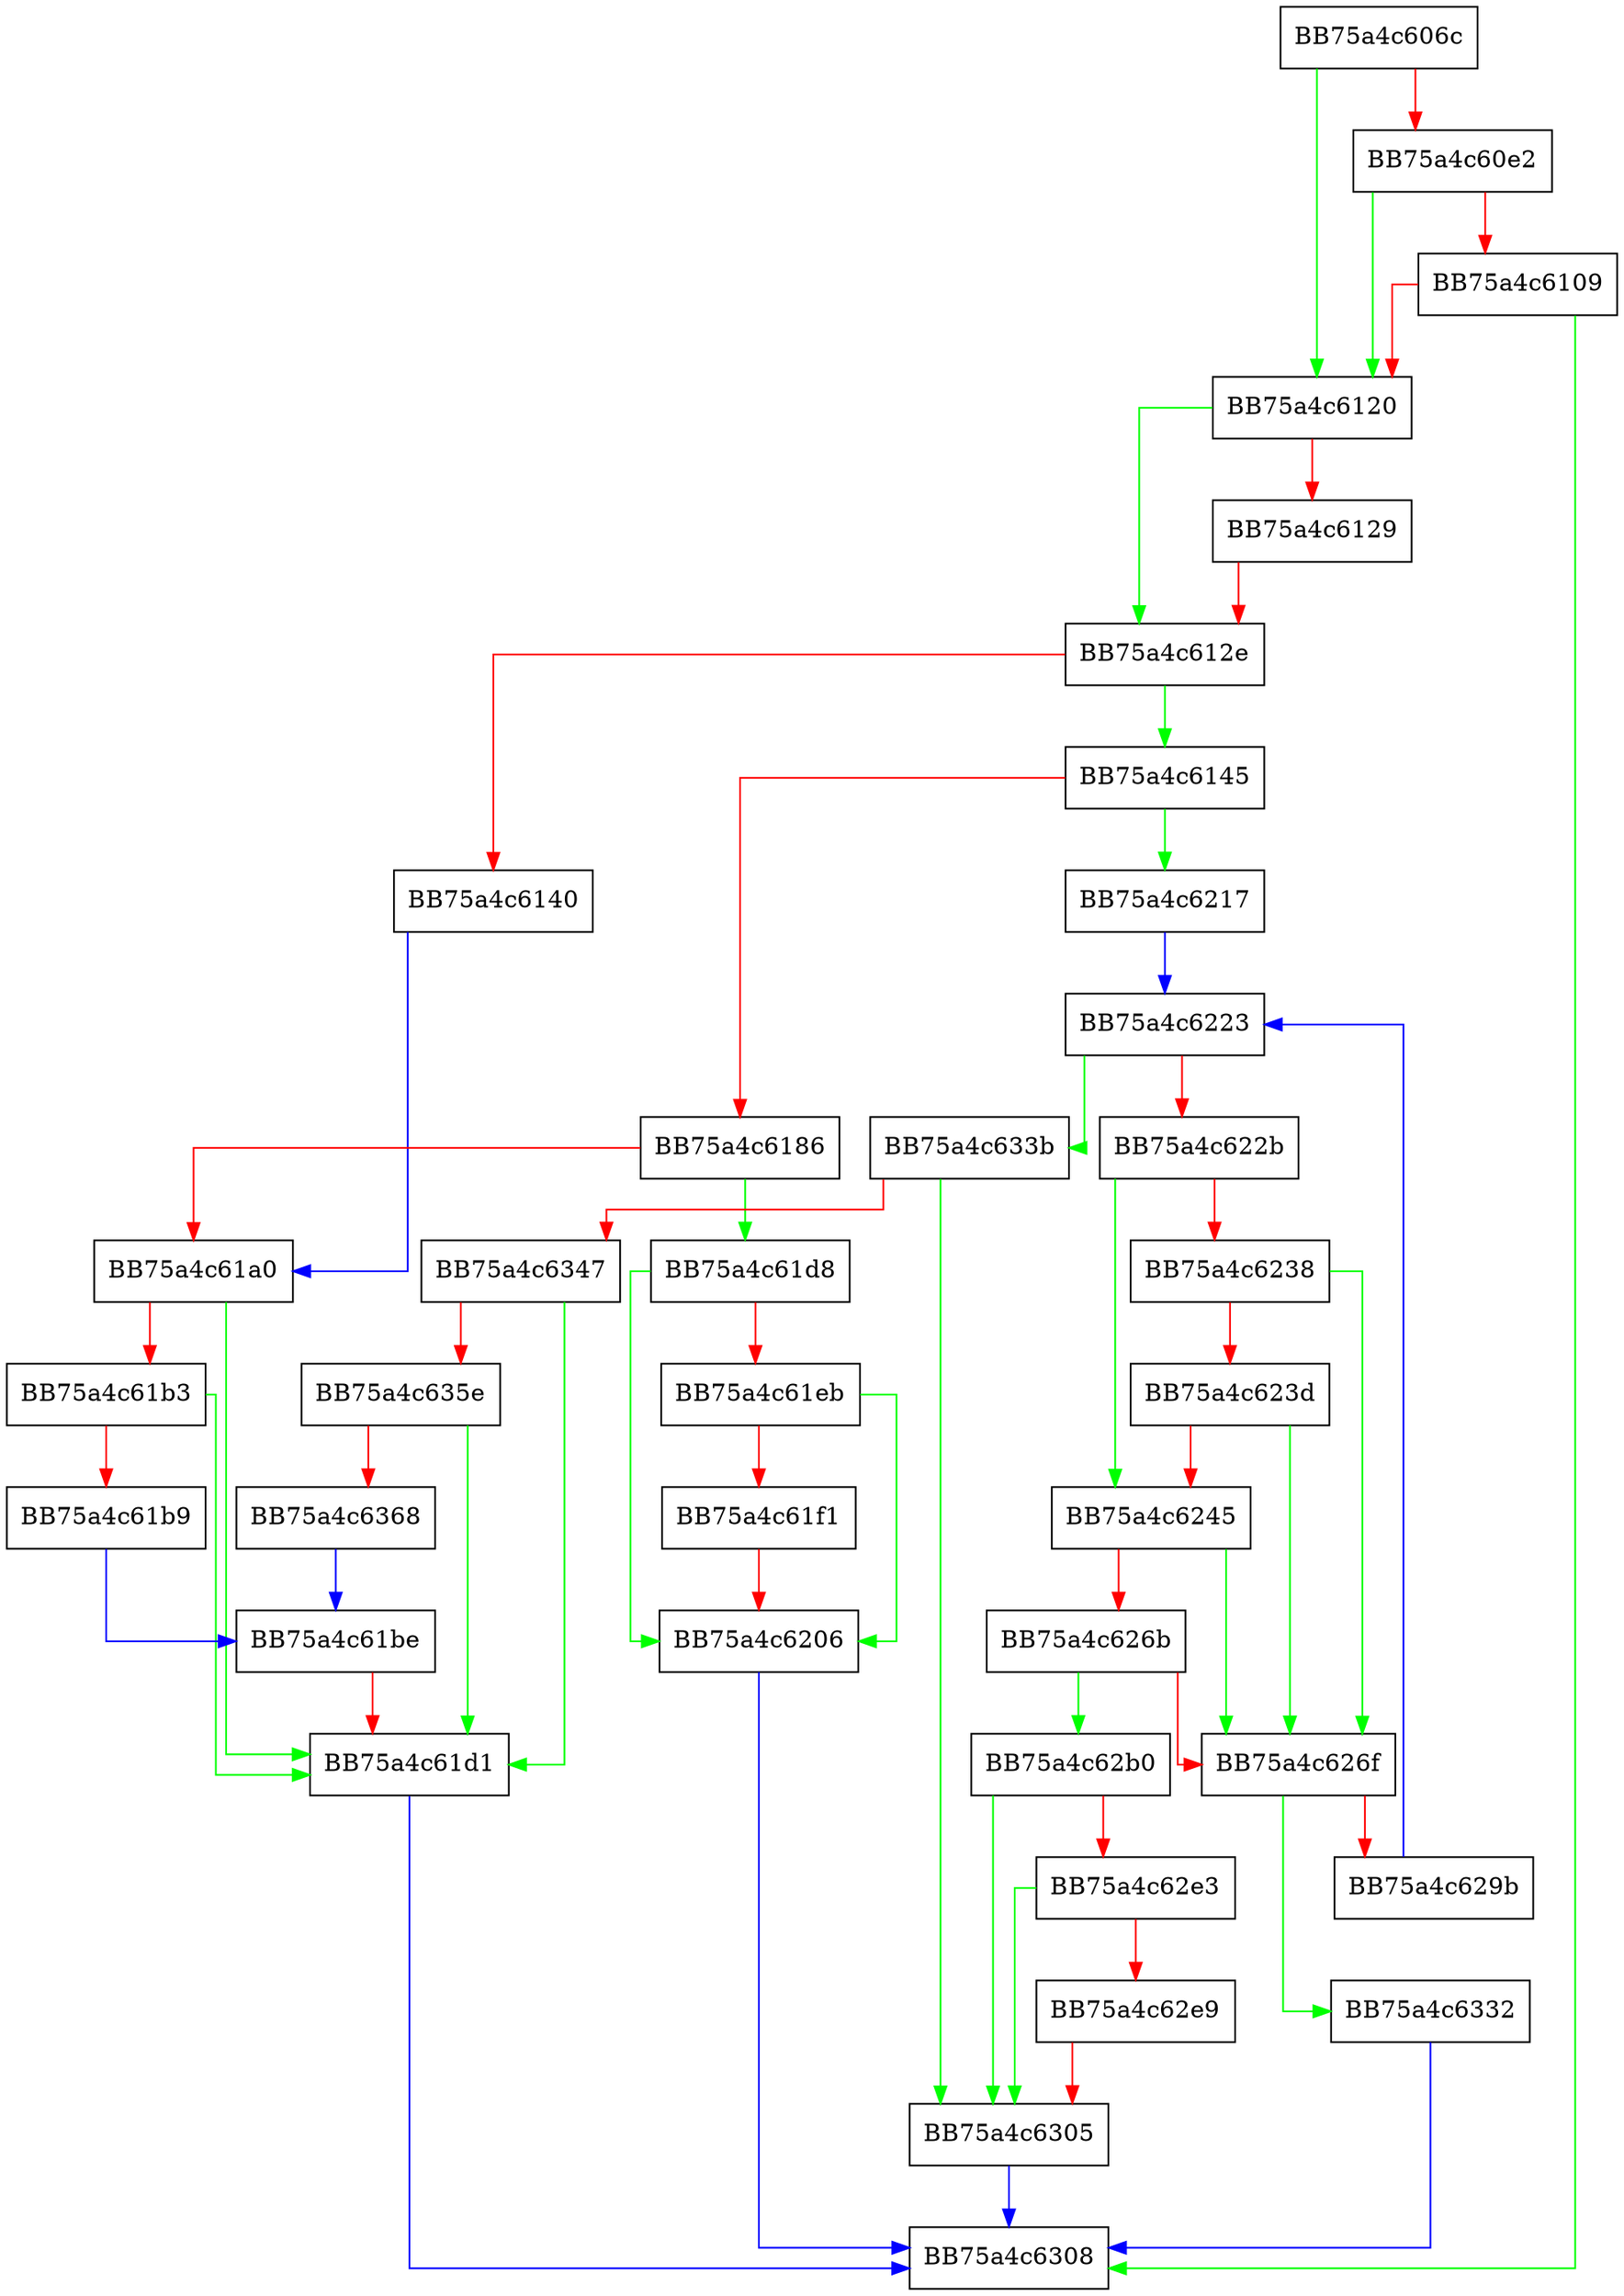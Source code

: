 digraph EnumThreatAndSpynet {
  node [shape="box"];
  graph [splines=ortho];
  BB75a4c606c -> BB75a4c6120 [color="green"];
  BB75a4c606c -> BB75a4c60e2 [color="red"];
  BB75a4c60e2 -> BB75a4c6120 [color="green"];
  BB75a4c60e2 -> BB75a4c6109 [color="red"];
  BB75a4c6109 -> BB75a4c6308 [color="green"];
  BB75a4c6109 -> BB75a4c6120 [color="red"];
  BB75a4c6120 -> BB75a4c612e [color="green"];
  BB75a4c6120 -> BB75a4c6129 [color="red"];
  BB75a4c6129 -> BB75a4c612e [color="red"];
  BB75a4c612e -> BB75a4c6145 [color="green"];
  BB75a4c612e -> BB75a4c6140 [color="red"];
  BB75a4c6140 -> BB75a4c61a0 [color="blue"];
  BB75a4c6145 -> BB75a4c6217 [color="green"];
  BB75a4c6145 -> BB75a4c6186 [color="red"];
  BB75a4c6186 -> BB75a4c61d8 [color="green"];
  BB75a4c6186 -> BB75a4c61a0 [color="red"];
  BB75a4c61a0 -> BB75a4c61d1 [color="green"];
  BB75a4c61a0 -> BB75a4c61b3 [color="red"];
  BB75a4c61b3 -> BB75a4c61d1 [color="green"];
  BB75a4c61b3 -> BB75a4c61b9 [color="red"];
  BB75a4c61b9 -> BB75a4c61be [color="blue"];
  BB75a4c61be -> BB75a4c61d1 [color="red"];
  BB75a4c61d1 -> BB75a4c6308 [color="blue"];
  BB75a4c61d8 -> BB75a4c6206 [color="green"];
  BB75a4c61d8 -> BB75a4c61eb [color="red"];
  BB75a4c61eb -> BB75a4c6206 [color="green"];
  BB75a4c61eb -> BB75a4c61f1 [color="red"];
  BB75a4c61f1 -> BB75a4c6206 [color="red"];
  BB75a4c6206 -> BB75a4c6308 [color="blue"];
  BB75a4c6217 -> BB75a4c6223 [color="blue"];
  BB75a4c6223 -> BB75a4c633b [color="green"];
  BB75a4c6223 -> BB75a4c622b [color="red"];
  BB75a4c622b -> BB75a4c6245 [color="green"];
  BB75a4c622b -> BB75a4c6238 [color="red"];
  BB75a4c6238 -> BB75a4c626f [color="green"];
  BB75a4c6238 -> BB75a4c623d [color="red"];
  BB75a4c623d -> BB75a4c626f [color="green"];
  BB75a4c623d -> BB75a4c6245 [color="red"];
  BB75a4c6245 -> BB75a4c626f [color="green"];
  BB75a4c6245 -> BB75a4c626b [color="red"];
  BB75a4c626b -> BB75a4c62b0 [color="green"];
  BB75a4c626b -> BB75a4c626f [color="red"];
  BB75a4c626f -> BB75a4c6332 [color="green"];
  BB75a4c626f -> BB75a4c629b [color="red"];
  BB75a4c629b -> BB75a4c6223 [color="blue"];
  BB75a4c62b0 -> BB75a4c6305 [color="green"];
  BB75a4c62b0 -> BB75a4c62e3 [color="red"];
  BB75a4c62e3 -> BB75a4c6305 [color="green"];
  BB75a4c62e3 -> BB75a4c62e9 [color="red"];
  BB75a4c62e9 -> BB75a4c6305 [color="red"];
  BB75a4c6305 -> BB75a4c6308 [color="blue"];
  BB75a4c6332 -> BB75a4c6308 [color="blue"];
  BB75a4c633b -> BB75a4c6305 [color="green"];
  BB75a4c633b -> BB75a4c6347 [color="red"];
  BB75a4c6347 -> BB75a4c61d1 [color="green"];
  BB75a4c6347 -> BB75a4c635e [color="red"];
  BB75a4c635e -> BB75a4c61d1 [color="green"];
  BB75a4c635e -> BB75a4c6368 [color="red"];
  BB75a4c6368 -> BB75a4c61be [color="blue"];
}